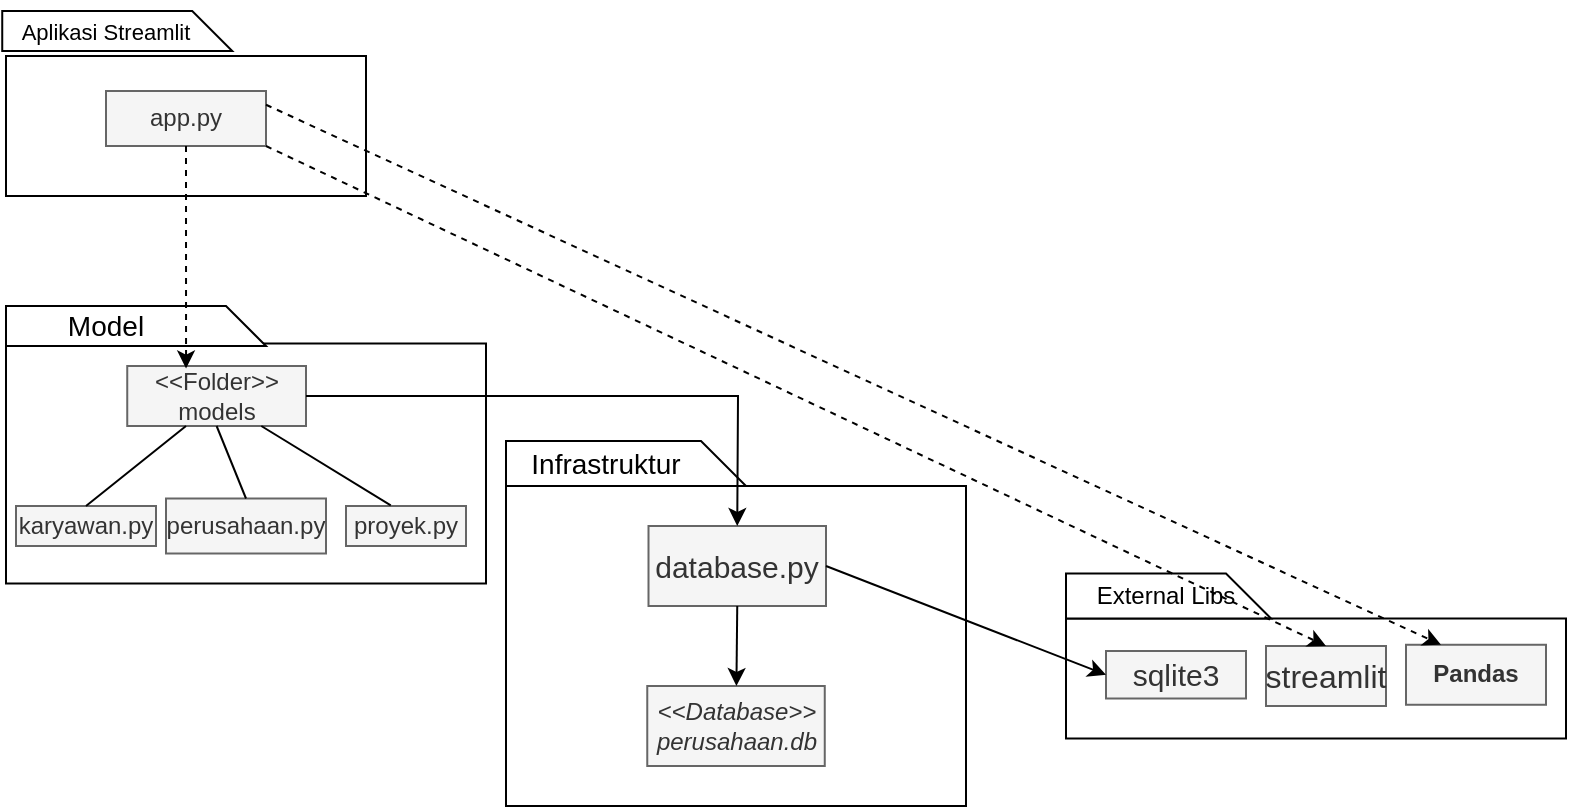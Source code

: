 <mxfile version="27.2.0">
  <diagram name="Page-1" id="xJd_f9ltNaCwDVx57nyX">
    <mxGraphModel dx="1042" dy="527" grid="1" gridSize="10" guides="1" tooltips="1" connect="1" arrows="1" fold="1" page="1" pageScale="1" pageWidth="850" pageHeight="1100" math="0" shadow="0">
      <root>
        <mxCell id="0" />
        <mxCell id="1" parent="0" />
        <mxCell id="thluO9gsObPnGcCBOFyJ-1" value="" style="rounded=0;whiteSpace=wrap;html=1;" parent="1" vertex="1">
          <mxGeometry x="30" y="125" width="180" height="70" as="geometry" />
        </mxCell>
        <mxCell id="thluO9gsObPnGcCBOFyJ-2" value="" style="rounded=0;whiteSpace=wrap;html=1;" parent="1" vertex="1">
          <mxGeometry x="30" y="268.75" width="240" height="120" as="geometry" />
        </mxCell>
        <mxCell id="thluO9gsObPnGcCBOFyJ-3" value="" style="rounded=0;whiteSpace=wrap;html=1;" parent="1" vertex="1">
          <mxGeometry x="280" y="340" width="230" height="160" as="geometry" />
        </mxCell>
        <mxCell id="thluO9gsObPnGcCBOFyJ-4" value="" style="rounded=0;whiteSpace=wrap;html=1;" parent="1" vertex="1">
          <mxGeometry x="560" y="406.25" width="250" height="60" as="geometry" />
        </mxCell>
        <mxCell id="thluO9gsObPnGcCBOFyJ-5" value="" style="shape=card;whiteSpace=wrap;html=1;rotation=90;align=left;" parent="1" vertex="1">
          <mxGeometry x="600" y="343.75" width="22.5" height="102.5" as="geometry" />
        </mxCell>
        <mxCell id="thluO9gsObPnGcCBOFyJ-6" value="External Libs" style="text;html=1;align=center;verticalAlign=middle;whiteSpace=wrap;rounded=0;" parent="1" vertex="1">
          <mxGeometry x="560" y="380" width="100" height="30" as="geometry" />
        </mxCell>
        <mxCell id="thluO9gsObPnGcCBOFyJ-8" value="&lt;font style=&quot;font-size: 15px;&quot;&gt;sqlite3&lt;/font&gt;" style="rounded=0;whiteSpace=wrap;html=1;fillColor=#f5f5f5;fontColor=#333333;strokeColor=#666666;" parent="1" vertex="1">
          <mxGeometry x="580" y="422.5" width="70" height="23.75" as="geometry" />
        </mxCell>
        <mxCell id="thluO9gsObPnGcCBOFyJ-9" value="&lt;font style=&quot;font-size: 16px;&quot;&gt;streamlit&lt;/font&gt;" style="rounded=0;whiteSpace=wrap;html=1;fillColor=#f5f5f5;fontColor=#333333;strokeColor=#666666;" parent="1" vertex="1">
          <mxGeometry x="660" y="420" width="60" height="30" as="geometry" />
        </mxCell>
        <mxCell id="thluO9gsObPnGcCBOFyJ-11" value="" style="shape=card;whiteSpace=wrap;html=1;rotation=90;align=left;" parent="1" vertex="1">
          <mxGeometry x="328.75" y="268.75" width="22.5" height="120" as="geometry" />
        </mxCell>
        <mxCell id="thluO9gsObPnGcCBOFyJ-12" value="Infrastruktur" style="text;html=1;align=center;verticalAlign=middle;whiteSpace=wrap;rounded=0;fontSize=14;" parent="1" vertex="1">
          <mxGeometry x="280" y="313.75" width="100" height="30" as="geometry" />
        </mxCell>
        <mxCell id="thluO9gsObPnGcCBOFyJ-13" value="&lt;font style=&quot;font-size: 15px;&quot;&gt;database.py&lt;/font&gt;" style="rounded=0;whiteSpace=wrap;html=1;fillColor=#f5f5f5;fontColor=#333333;strokeColor=#666666;" parent="1" vertex="1">
          <mxGeometry x="351.25" y="360" width="88.75" height="40" as="geometry" />
        </mxCell>
        <mxCell id="thluO9gsObPnGcCBOFyJ-15" value="" style="endArrow=classic;html=1;rounded=0;entryX=0;entryY=0.5;entryDx=0;entryDy=0;exitX=1;exitY=0.5;exitDx=0;exitDy=0;" parent="1" source="thluO9gsObPnGcCBOFyJ-13" target="thluO9gsObPnGcCBOFyJ-8" edge="1">
          <mxGeometry width="50" height="50" relative="1" as="geometry">
            <mxPoint x="448.75" y="370" as="sourcePoint" />
            <mxPoint x="498.75" y="320" as="targetPoint" />
          </mxGeometry>
        </mxCell>
        <mxCell id="thluO9gsObPnGcCBOFyJ-16" value="&lt;font&gt;&lt;i style=&quot;&quot;&gt;&amp;lt;&amp;lt;Database&amp;gt;&amp;gt;&lt;/i&gt;&lt;br&gt;&lt;/font&gt;&lt;div&gt;&lt;font&gt;&lt;i style=&quot;&quot;&gt;perusahaan.db&lt;/i&gt;&lt;/font&gt;&lt;/div&gt;" style="rounded=0;whiteSpace=wrap;html=1;fillColor=#f5f5f5;fontColor=#333333;strokeColor=#666666;" parent="1" vertex="1">
          <mxGeometry x="350.63" y="440" width="88.75" height="40" as="geometry" />
        </mxCell>
        <mxCell id="thluO9gsObPnGcCBOFyJ-17" value="" style="endArrow=classic;html=1;rounded=0;exitX=0.5;exitY=1;exitDx=0;exitDy=0;" parent="1" source="thluO9gsObPnGcCBOFyJ-13" target="thluO9gsObPnGcCBOFyJ-16" edge="1">
          <mxGeometry width="50" height="50" relative="1" as="geometry">
            <mxPoint x="500" y="531.064" as="sourcePoint" />
            <mxPoint x="620" y="480" as="targetPoint" />
          </mxGeometry>
        </mxCell>
        <mxCell id="thluO9gsObPnGcCBOFyJ-19" value="" style="shape=card;whiteSpace=wrap;html=1;rotation=90;align=left;" parent="1" vertex="1">
          <mxGeometry x="85" y="195" width="20" height="130" as="geometry" />
        </mxCell>
        <mxCell id="thluO9gsObPnGcCBOFyJ-20" value="Model" style="text;html=1;align=center;verticalAlign=middle;whiteSpace=wrap;rounded=0;fontSize=14;" parent="1" vertex="1">
          <mxGeometry x="30" y="245" width="100" height="30" as="geometry" />
        </mxCell>
        <mxCell id="thluO9gsObPnGcCBOFyJ-21" value="&lt;div&gt;&lt;font&gt;&amp;lt;&amp;lt;Folder&amp;gt;&amp;gt;&lt;/font&gt;&lt;/div&gt;&lt;font&gt;models&lt;/font&gt;" style="rounded=0;whiteSpace=wrap;html=1;fillColor=#f5f5f5;fontColor=#333333;strokeColor=#666666;" parent="1" vertex="1">
          <mxGeometry x="90.62" y="280" width="89.38" height="30" as="geometry" />
        </mxCell>
        <mxCell id="thluO9gsObPnGcCBOFyJ-22" value="&lt;font&gt;karyawan.py&lt;/font&gt;" style="rounded=0;whiteSpace=wrap;html=1;fillColor=#f5f5f5;fontColor=#333333;strokeColor=#666666;" parent="1" vertex="1">
          <mxGeometry x="35" y="350" width="70" height="20" as="geometry" />
        </mxCell>
        <mxCell id="thluO9gsObPnGcCBOFyJ-23" value="&lt;font&gt;perusahaan.py&lt;/font&gt;" style="rounded=0;whiteSpace=wrap;html=1;fillColor=#f5f5f5;fontColor=#333333;strokeColor=#666666;" parent="1" vertex="1">
          <mxGeometry x="110" y="346.25" width="80" height="27.5" as="geometry" />
        </mxCell>
        <mxCell id="thluO9gsObPnGcCBOFyJ-24" value="&lt;font&gt;proyek.py&lt;/font&gt;" style="rounded=0;whiteSpace=wrap;html=1;fillColor=#f5f5f5;fontColor=#333333;strokeColor=#666666;" parent="1" vertex="1">
          <mxGeometry x="200" y="350" width="60" height="20" as="geometry" />
        </mxCell>
        <mxCell id="thluO9gsObPnGcCBOFyJ-27" value="" style="endArrow=none;html=1;rounded=0;exitX=0.5;exitY=0;exitDx=0;exitDy=0;" parent="1" source="thluO9gsObPnGcCBOFyJ-22" edge="1">
          <mxGeometry width="50" height="50" relative="1" as="geometry">
            <mxPoint x="80" y="340" as="sourcePoint" />
            <mxPoint x="120" y="310" as="targetPoint" />
          </mxGeometry>
        </mxCell>
        <mxCell id="thluO9gsObPnGcCBOFyJ-28" value="" style="endArrow=none;html=1;rounded=0;entryX=0.5;entryY=1;entryDx=0;entryDy=0;exitX=0.5;exitY=0;exitDx=0;exitDy=0;" parent="1" source="thluO9gsObPnGcCBOFyJ-23" target="thluO9gsObPnGcCBOFyJ-21" edge="1">
          <mxGeometry width="50" height="50" relative="1" as="geometry">
            <mxPoint x="280" y="250" as="sourcePoint" />
            <mxPoint x="330" y="200" as="targetPoint" />
          </mxGeometry>
        </mxCell>
        <mxCell id="thluO9gsObPnGcCBOFyJ-29" value="" style="endArrow=none;html=1;rounded=0;entryX=0.75;entryY=1;entryDx=0;entryDy=0;exitX=0.373;exitY=-0.015;exitDx=0;exitDy=0;exitPerimeter=0;" parent="1" source="thluO9gsObPnGcCBOFyJ-24" target="thluO9gsObPnGcCBOFyJ-21" edge="1">
          <mxGeometry width="50" height="50" relative="1" as="geometry">
            <mxPoint x="191" y="344" as="sourcePoint" />
            <mxPoint x="180" y="310" as="targetPoint" />
          </mxGeometry>
        </mxCell>
        <mxCell id="thluO9gsObPnGcCBOFyJ-30" value="" style="endArrow=classic;html=1;rounded=0;exitX=1;exitY=0.5;exitDx=0;exitDy=0;entryX=0.5;entryY=0;entryDx=0;entryDy=0;" parent="1" source="thluO9gsObPnGcCBOFyJ-21" target="thluO9gsObPnGcCBOFyJ-13" edge="1">
          <mxGeometry width="50" height="50" relative="1" as="geometry">
            <mxPoint x="320" y="300" as="sourcePoint" />
            <mxPoint x="370" y="250" as="targetPoint" />
            <Array as="points">
              <mxPoint x="396" y="295" />
            </Array>
          </mxGeometry>
        </mxCell>
        <mxCell id="thluO9gsObPnGcCBOFyJ-33" value="" style="shape=card;whiteSpace=wrap;html=1;rotation=90;" parent="1" vertex="1">
          <mxGeometry x="75.62" y="55" width="20" height="115" as="geometry" />
        </mxCell>
        <mxCell id="thluO9gsObPnGcCBOFyJ-34" value="&lt;font style=&quot;font-size: 11px;&quot;&gt;Aplikasi Streamlit&lt;/font&gt;" style="text;html=1;align=center;verticalAlign=middle;whiteSpace=wrap;rounded=0;" parent="1" vertex="1">
          <mxGeometry x="30" y="97.5" width="100" height="30" as="geometry" />
        </mxCell>
        <mxCell id="thluO9gsObPnGcCBOFyJ-35" value="&lt;font&gt;app.py&lt;/font&gt;" style="rounded=0;whiteSpace=wrap;html=1;fillColor=#f5f5f5;fontColor=#333333;strokeColor=#666666;" parent="1" vertex="1">
          <mxGeometry x="80" y="142.5" width="80" height="27.5" as="geometry" />
        </mxCell>
        <mxCell id="thluO9gsObPnGcCBOFyJ-36" value="" style="endArrow=classic;html=1;rounded=0;exitX=1;exitY=1;exitDx=0;exitDy=0;entryX=0.5;entryY=0;entryDx=0;entryDy=0;dashed=1;strokeColor=default;" parent="1" source="thluO9gsObPnGcCBOFyJ-35" target="thluO9gsObPnGcCBOFyJ-9" edge="1">
          <mxGeometry width="50" height="50" relative="1" as="geometry">
            <mxPoint x="280" y="200" as="sourcePoint" />
            <mxPoint x="330" y="150" as="targetPoint" />
          </mxGeometry>
        </mxCell>
        <mxCell id="thluO9gsObPnGcCBOFyJ-39" value="" style="endArrow=classic;html=1;rounded=0;exitX=0.5;exitY=1;exitDx=0;exitDy=0;entryX=0.329;entryY=0.043;entryDx=0;entryDy=0;entryPerimeter=0;dashed=1;" parent="1" source="thluO9gsObPnGcCBOFyJ-35" target="thluO9gsObPnGcCBOFyJ-21" edge="1">
          <mxGeometry width="50" height="50" relative="1" as="geometry">
            <mxPoint x="250" y="200" as="sourcePoint" />
            <mxPoint x="300" y="150" as="targetPoint" />
          </mxGeometry>
        </mxCell>
        <mxCell id="dbwnpHQtG1IAEA7htceK-1" value="&lt;b&gt;Pandas&lt;/b&gt;" style="rounded=0;whiteSpace=wrap;html=1;fillColor=#f5f5f5;fontColor=#333333;strokeColor=#666666;" vertex="1" parent="1">
          <mxGeometry x="730" y="419.38" width="70" height="30" as="geometry" />
        </mxCell>
        <mxCell id="dbwnpHQtG1IAEA7htceK-2" value="" style="endArrow=classic;html=1;rounded=0;exitX=1;exitY=0.25;exitDx=0;exitDy=0;entryX=0.25;entryY=0;entryDx=0;entryDy=0;dashed=1;strokeColor=default;" edge="1" parent="1" source="thluO9gsObPnGcCBOFyJ-35" target="dbwnpHQtG1IAEA7htceK-1">
          <mxGeometry width="50" height="50" relative="1" as="geometry">
            <mxPoint x="230" y="96" as="sourcePoint" />
            <mxPoint x="760" y="360" as="targetPoint" />
          </mxGeometry>
        </mxCell>
      </root>
    </mxGraphModel>
  </diagram>
</mxfile>
